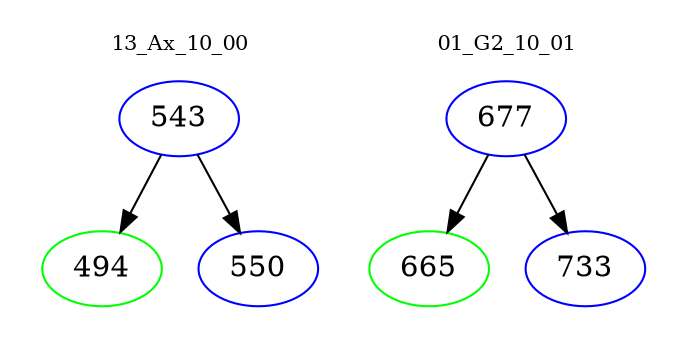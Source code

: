 digraph{
subgraph cluster_0 {
color = white
label = "13_Ax_10_00";
fontsize=10;
T0_543 [label="543", color="blue"]
T0_543 -> T0_494 [color="black"]
T0_494 [label="494", color="green"]
T0_543 -> T0_550 [color="black"]
T0_550 [label="550", color="blue"]
}
subgraph cluster_1 {
color = white
label = "01_G2_10_01";
fontsize=10;
T1_677 [label="677", color="blue"]
T1_677 -> T1_665 [color="black"]
T1_665 [label="665", color="green"]
T1_677 -> T1_733 [color="black"]
T1_733 [label="733", color="blue"]
}
}
